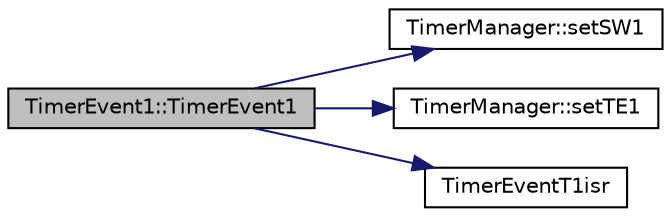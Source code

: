 digraph G
{
  edge [fontname="Helvetica",fontsize="10",labelfontname="Helvetica",labelfontsize="10"];
  node [fontname="Helvetica",fontsize="10",shape=record];
  rankdir=LR;
  Node1 [label="TimerEvent1::TimerEvent1",height=0.2,width=0.4,color="black", fillcolor="grey75", style="filled" fontcolor="black"];
  Node1 -> Node2 [color="midnightblue",fontsize="10",style="solid",fontname="Helvetica"];
  Node2 [label="TimerManager::setSW1",height=0.2,width=0.4,color="black", fillcolor="white", style="filled",URL="$class_timer_manager.html#a5fcc4e14e8a923ed2c4baa9ccd3f0f36"];
  Node1 -> Node3 [color="midnightblue",fontsize="10",style="solid",fontname="Helvetica"];
  Node3 [label="TimerManager::setTE1",height=0.2,width=0.4,color="black", fillcolor="white", style="filled",URL="$class_timer_manager.html#a8f91bc116e6847ef2903c69c96fcb416"];
  Node1 -> Node4 [color="midnightblue",fontsize="10",style="solid",fontname="Helvetica"];
  Node4 [label="TimerEventT1isr",height=0.2,width=0.4,color="black", fillcolor="white", style="filled",URL="$_timer_event1_8cpp.html#ac7c5fb29ebc9cc65160fb137b050ca36",tooltip="class TimerEvent1: is a class which use to execute a task priodicaly on base of the given time there ..."];
}
